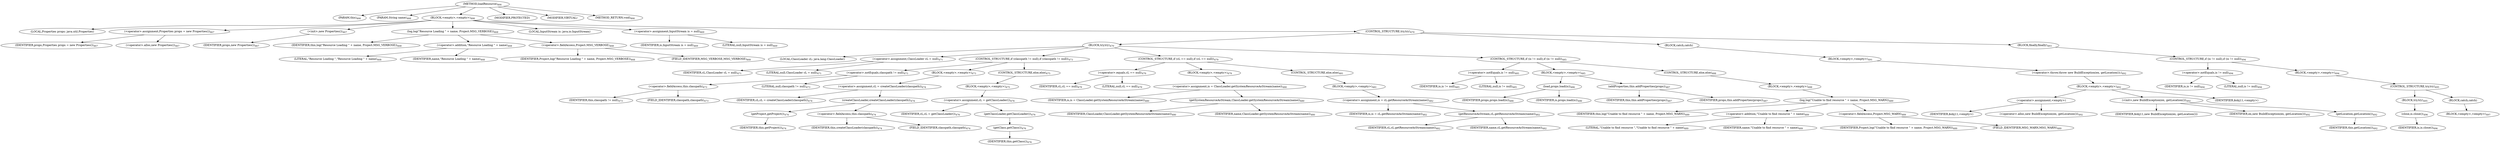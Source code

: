 digraph "loadResource" {  
"830" [label = <(METHOD,loadResource)<SUB>466</SUB>> ]
"73" [label = <(PARAM,this)<SUB>466</SUB>> ]
"831" [label = <(PARAM,String name)<SUB>466</SUB>> ]
"832" [label = <(BLOCK,&lt;empty&gt;,&lt;empty&gt;)<SUB>466</SUB>> ]
"71" [label = <(LOCAL,Properties props: java.util.Properties)> ]
"833" [label = <(&lt;operator&gt;.assignment,Properties props = new Properties())<SUB>467</SUB>> ]
"834" [label = <(IDENTIFIER,props,Properties props = new Properties())<SUB>467</SUB>> ]
"835" [label = <(&lt;operator&gt;.alloc,new Properties())<SUB>467</SUB>> ]
"836" [label = <(&lt;init&gt;,new Properties())<SUB>467</SUB>> ]
"70" [label = <(IDENTIFIER,props,new Properties())<SUB>467</SUB>> ]
"837" [label = <(log,log(&quot;Resource Loading &quot; + name, Project.MSG_VERBOSE))<SUB>468</SUB>> ]
"72" [label = <(IDENTIFIER,this,log(&quot;Resource Loading &quot; + name, Project.MSG_VERBOSE))<SUB>468</SUB>> ]
"838" [label = <(&lt;operator&gt;.addition,&quot;Resource Loading &quot; + name)<SUB>468</SUB>> ]
"839" [label = <(LITERAL,&quot;Resource Loading &quot;,&quot;Resource Loading &quot; + name)<SUB>468</SUB>> ]
"840" [label = <(IDENTIFIER,name,&quot;Resource Loading &quot; + name)<SUB>468</SUB>> ]
"841" [label = <(&lt;operator&gt;.fieldAccess,Project.MSG_VERBOSE)<SUB>468</SUB>> ]
"842" [label = <(IDENTIFIER,Project,log(&quot;Resource Loading &quot; + name, Project.MSG_VERBOSE))<SUB>468</SUB>> ]
"843" [label = <(FIELD_IDENTIFIER,MSG_VERBOSE,MSG_VERBOSE)<SUB>468</SUB>> ]
"844" [label = <(LOCAL,InputStream is: java.io.InputStream)> ]
"845" [label = <(&lt;operator&gt;.assignment,InputStream is = null)<SUB>469</SUB>> ]
"846" [label = <(IDENTIFIER,is,InputStream is = null)<SUB>469</SUB>> ]
"847" [label = <(LITERAL,null,InputStream is = null)<SUB>469</SUB>> ]
"848" [label = <(CONTROL_STRUCTURE,try,try)<SUB>470</SUB>> ]
"849" [label = <(BLOCK,try,try)<SUB>470</SUB>> ]
"850" [label = <(LOCAL,ClassLoader cL: java.lang.ClassLoader)> ]
"851" [label = <(&lt;operator&gt;.assignment,ClassLoader cL = null)<SUB>471</SUB>> ]
"852" [label = <(IDENTIFIER,cL,ClassLoader cL = null)<SUB>471</SUB>> ]
"853" [label = <(LITERAL,null,ClassLoader cL = null)<SUB>471</SUB>> ]
"854" [label = <(CONTROL_STRUCTURE,if (classpath != null),if (classpath != null))<SUB>473</SUB>> ]
"855" [label = <(&lt;operator&gt;.notEquals,classpath != null)<SUB>473</SUB>> ]
"856" [label = <(&lt;operator&gt;.fieldAccess,this.classpath)<SUB>473</SUB>> ]
"857" [label = <(IDENTIFIER,this,classpath != null)<SUB>473</SUB>> ]
"858" [label = <(FIELD_IDENTIFIER,classpath,classpath)<SUB>473</SUB>> ]
"859" [label = <(LITERAL,null,classpath != null)<SUB>473</SUB>> ]
"860" [label = <(BLOCK,&lt;empty&gt;,&lt;empty&gt;)<SUB>473</SUB>> ]
"861" [label = <(&lt;operator&gt;.assignment,cL = createClassLoader(classpath))<SUB>474</SUB>> ]
"862" [label = <(IDENTIFIER,cL,cL = createClassLoader(classpath))<SUB>474</SUB>> ]
"863" [label = <(createClassLoader,createClassLoader(classpath))<SUB>474</SUB>> ]
"864" [label = <(getProject,getProject())<SUB>474</SUB>> ]
"74" [label = <(IDENTIFIER,this,getProject())<SUB>474</SUB>> ]
"865" [label = <(&lt;operator&gt;.fieldAccess,this.classpath)<SUB>474</SUB>> ]
"866" [label = <(IDENTIFIER,this,createClassLoader(classpath))<SUB>474</SUB>> ]
"867" [label = <(FIELD_IDENTIFIER,classpath,classpath)<SUB>474</SUB>> ]
"868" [label = <(CONTROL_STRUCTURE,else,else)<SUB>475</SUB>> ]
"869" [label = <(BLOCK,&lt;empty&gt;,&lt;empty&gt;)<SUB>475</SUB>> ]
"870" [label = <(&lt;operator&gt;.assignment,cL = getClassLoader())<SUB>476</SUB>> ]
"871" [label = <(IDENTIFIER,cL,cL = getClassLoader())<SUB>476</SUB>> ]
"872" [label = <(getClassLoader,getClassLoader())<SUB>476</SUB>> ]
"873" [label = <(getClass,getClass())<SUB>476</SUB>> ]
"75" [label = <(IDENTIFIER,this,getClass())<SUB>476</SUB>> ]
"874" [label = <(CONTROL_STRUCTURE,if (cL == null),if (cL == null))<SUB>479</SUB>> ]
"875" [label = <(&lt;operator&gt;.equals,cL == null)<SUB>479</SUB>> ]
"876" [label = <(IDENTIFIER,cL,cL == null)<SUB>479</SUB>> ]
"877" [label = <(LITERAL,null,cL == null)<SUB>479</SUB>> ]
"878" [label = <(BLOCK,&lt;empty&gt;,&lt;empty&gt;)<SUB>479</SUB>> ]
"879" [label = <(&lt;operator&gt;.assignment,is = ClassLoader.getSystemResourceAsStream(name))<SUB>480</SUB>> ]
"880" [label = <(IDENTIFIER,is,is = ClassLoader.getSystemResourceAsStream(name))<SUB>480</SUB>> ]
"881" [label = <(getSystemResourceAsStream,ClassLoader.getSystemResourceAsStream(name))<SUB>480</SUB>> ]
"882" [label = <(IDENTIFIER,ClassLoader,ClassLoader.getSystemResourceAsStream(name))<SUB>480</SUB>> ]
"883" [label = <(IDENTIFIER,name,ClassLoader.getSystemResourceAsStream(name))<SUB>480</SUB>> ]
"884" [label = <(CONTROL_STRUCTURE,else,else)<SUB>481</SUB>> ]
"885" [label = <(BLOCK,&lt;empty&gt;,&lt;empty&gt;)<SUB>481</SUB>> ]
"886" [label = <(&lt;operator&gt;.assignment,is = cL.getResourceAsStream(name))<SUB>482</SUB>> ]
"887" [label = <(IDENTIFIER,is,is = cL.getResourceAsStream(name))<SUB>482</SUB>> ]
"888" [label = <(getResourceAsStream,cL.getResourceAsStream(name))<SUB>482</SUB>> ]
"889" [label = <(IDENTIFIER,cL,cL.getResourceAsStream(name))<SUB>482</SUB>> ]
"890" [label = <(IDENTIFIER,name,cL.getResourceAsStream(name))<SUB>482</SUB>> ]
"891" [label = <(CONTROL_STRUCTURE,if (is != null),if (is != null))<SUB>485</SUB>> ]
"892" [label = <(&lt;operator&gt;.notEquals,is != null)<SUB>485</SUB>> ]
"893" [label = <(IDENTIFIER,is,is != null)<SUB>485</SUB>> ]
"894" [label = <(LITERAL,null,is != null)<SUB>485</SUB>> ]
"895" [label = <(BLOCK,&lt;empty&gt;,&lt;empty&gt;)<SUB>485</SUB>> ]
"896" [label = <(load,props.load(is))<SUB>486</SUB>> ]
"897" [label = <(IDENTIFIER,props,props.load(is))<SUB>486</SUB>> ]
"898" [label = <(IDENTIFIER,is,props.load(is))<SUB>486</SUB>> ]
"899" [label = <(addProperties,this.addProperties(props))<SUB>487</SUB>> ]
"76" [label = <(IDENTIFIER,this,this.addProperties(props))<SUB>487</SUB>> ]
"900" [label = <(IDENTIFIER,props,this.addProperties(props))<SUB>487</SUB>> ]
"901" [label = <(CONTROL_STRUCTURE,else,else)<SUB>488</SUB>> ]
"902" [label = <(BLOCK,&lt;empty&gt;,&lt;empty&gt;)<SUB>488</SUB>> ]
"903" [label = <(log,log(&quot;Unable to find resource &quot; + name, Project.MSG_WARN))<SUB>489</SUB>> ]
"77" [label = <(IDENTIFIER,this,log(&quot;Unable to find resource &quot; + name, Project.MSG_WARN))<SUB>489</SUB>> ]
"904" [label = <(&lt;operator&gt;.addition,&quot;Unable to find resource &quot; + name)<SUB>489</SUB>> ]
"905" [label = <(LITERAL,&quot;Unable to find resource &quot;,&quot;Unable to find resource &quot; + name)<SUB>489</SUB>> ]
"906" [label = <(IDENTIFIER,name,&quot;Unable to find resource &quot; + name)<SUB>489</SUB>> ]
"907" [label = <(&lt;operator&gt;.fieldAccess,Project.MSG_WARN)<SUB>489</SUB>> ]
"908" [label = <(IDENTIFIER,Project,log(&quot;Unable to find resource &quot; + name, Project.MSG_WARN))<SUB>489</SUB>> ]
"909" [label = <(FIELD_IDENTIFIER,MSG_WARN,MSG_WARN)<SUB>489</SUB>> ]
"910" [label = <(BLOCK,catch,catch)> ]
"911" [label = <(BLOCK,&lt;empty&gt;,&lt;empty&gt;)<SUB>491</SUB>> ]
"912" [label = <(&lt;operator&gt;.throw,throw new BuildException(ex, getLocation());)<SUB>492</SUB>> ]
"913" [label = <(BLOCK,&lt;empty&gt;,&lt;empty&gt;)<SUB>492</SUB>> ]
"914" [label = <(&lt;operator&gt;.assignment,&lt;empty&gt;)> ]
"915" [label = <(IDENTIFIER,$obj11,&lt;empty&gt;)> ]
"916" [label = <(&lt;operator&gt;.alloc,new BuildException(ex, getLocation()))<SUB>492</SUB>> ]
"917" [label = <(&lt;init&gt;,new BuildException(ex, getLocation()))<SUB>492</SUB>> ]
"918" [label = <(IDENTIFIER,$obj11,new BuildException(ex, getLocation()))> ]
"919" [label = <(IDENTIFIER,ex,new BuildException(ex, getLocation()))<SUB>492</SUB>> ]
"920" [label = <(getLocation,getLocation())<SUB>492</SUB>> ]
"78" [label = <(IDENTIFIER,this,getLocation())<SUB>492</SUB>> ]
"921" [label = <(IDENTIFIER,$obj11,&lt;empty&gt;)> ]
"922" [label = <(BLOCK,finally,finally)<SUB>493</SUB>> ]
"923" [label = <(CONTROL_STRUCTURE,if (is != null),if (is != null))<SUB>494</SUB>> ]
"924" [label = <(&lt;operator&gt;.notEquals,is != null)<SUB>494</SUB>> ]
"925" [label = <(IDENTIFIER,is,is != null)<SUB>494</SUB>> ]
"926" [label = <(LITERAL,null,is != null)<SUB>494</SUB>> ]
"927" [label = <(BLOCK,&lt;empty&gt;,&lt;empty&gt;)<SUB>494</SUB>> ]
"928" [label = <(CONTROL_STRUCTURE,try,try)<SUB>495</SUB>> ]
"929" [label = <(BLOCK,try,try)<SUB>495</SUB>> ]
"930" [label = <(close,is.close())<SUB>496</SUB>> ]
"931" [label = <(IDENTIFIER,is,is.close())<SUB>496</SUB>> ]
"932" [label = <(BLOCK,catch,catch)> ]
"933" [label = <(BLOCK,&lt;empty&gt;,&lt;empty&gt;)<SUB>497</SUB>> ]
"934" [label = <(MODIFIER,PROTECTED)> ]
"935" [label = <(MODIFIER,VIRTUAL)> ]
"936" [label = <(METHOD_RETURN,void)<SUB>466</SUB>> ]
  "830" -> "73" 
  "830" -> "831" 
  "830" -> "832" 
  "830" -> "934" 
  "830" -> "935" 
  "830" -> "936" 
  "832" -> "71" 
  "832" -> "833" 
  "832" -> "836" 
  "832" -> "837" 
  "832" -> "844" 
  "832" -> "845" 
  "832" -> "848" 
  "833" -> "834" 
  "833" -> "835" 
  "836" -> "70" 
  "837" -> "72" 
  "837" -> "838" 
  "837" -> "841" 
  "838" -> "839" 
  "838" -> "840" 
  "841" -> "842" 
  "841" -> "843" 
  "845" -> "846" 
  "845" -> "847" 
  "848" -> "849" 
  "848" -> "910" 
  "848" -> "922" 
  "849" -> "850" 
  "849" -> "851" 
  "849" -> "854" 
  "849" -> "874" 
  "849" -> "891" 
  "851" -> "852" 
  "851" -> "853" 
  "854" -> "855" 
  "854" -> "860" 
  "854" -> "868" 
  "855" -> "856" 
  "855" -> "859" 
  "856" -> "857" 
  "856" -> "858" 
  "860" -> "861" 
  "861" -> "862" 
  "861" -> "863" 
  "863" -> "864" 
  "863" -> "865" 
  "864" -> "74" 
  "865" -> "866" 
  "865" -> "867" 
  "868" -> "869" 
  "869" -> "870" 
  "870" -> "871" 
  "870" -> "872" 
  "872" -> "873" 
  "873" -> "75" 
  "874" -> "875" 
  "874" -> "878" 
  "874" -> "884" 
  "875" -> "876" 
  "875" -> "877" 
  "878" -> "879" 
  "879" -> "880" 
  "879" -> "881" 
  "881" -> "882" 
  "881" -> "883" 
  "884" -> "885" 
  "885" -> "886" 
  "886" -> "887" 
  "886" -> "888" 
  "888" -> "889" 
  "888" -> "890" 
  "891" -> "892" 
  "891" -> "895" 
  "891" -> "901" 
  "892" -> "893" 
  "892" -> "894" 
  "895" -> "896" 
  "895" -> "899" 
  "896" -> "897" 
  "896" -> "898" 
  "899" -> "76" 
  "899" -> "900" 
  "901" -> "902" 
  "902" -> "903" 
  "903" -> "77" 
  "903" -> "904" 
  "903" -> "907" 
  "904" -> "905" 
  "904" -> "906" 
  "907" -> "908" 
  "907" -> "909" 
  "910" -> "911" 
  "911" -> "912" 
  "912" -> "913" 
  "913" -> "914" 
  "913" -> "917" 
  "913" -> "921" 
  "914" -> "915" 
  "914" -> "916" 
  "917" -> "918" 
  "917" -> "919" 
  "917" -> "920" 
  "920" -> "78" 
  "922" -> "923" 
  "923" -> "924" 
  "923" -> "927" 
  "924" -> "925" 
  "924" -> "926" 
  "927" -> "928" 
  "928" -> "929" 
  "928" -> "932" 
  "929" -> "930" 
  "930" -> "931" 
  "932" -> "933" 
}
